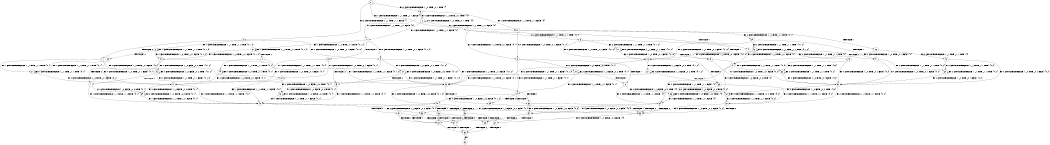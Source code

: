 digraph BCG {
size = "7, 10.5";
center = TRUE;
node [shape = circle];
0 [peripheries = 2];
0 -> 1 [label = "EX !1 !ATOMIC_EXCH_BRANCH (1, +1, TRUE, +1, 1, FALSE) !{}"];
0 -> 2 [label = "EX !2 !ATOMIC_EXCH_BRANCH (1, +1, TRUE, +1, 1, FALSE) !{}"];
0 -> 3 [label = "EX !0 !ATOMIC_EXCH_BRANCH (1, +0, TRUE, +0, 1, TRUE) !{}"];
1 -> 4 [label = "TERMINATE !1"];
1 -> 5 [label = "EX !2 !ATOMIC_EXCH_BRANCH (1, +1, TRUE, +1, 1, TRUE) !{0, 1}"];
1 -> 6 [label = "EX !0 !ATOMIC_EXCH_BRANCH (1, +0, TRUE, +0, 1, FALSE) !{0, 1}"];
2 -> 7 [label = "TERMINATE !2"];
2 -> 8 [label = "EX !1 !ATOMIC_EXCH_BRANCH (1, +1, TRUE, +1, 1, TRUE) !{0, 1, 2}"];
2 -> 9 [label = "EX !0 !ATOMIC_EXCH_BRANCH (1, +0, TRUE, +0, 1, FALSE) !{0, 1, 2}"];
3 -> 10 [label = "EX !1 !ATOMIC_EXCH_BRANCH (1, +1, TRUE, +1, 1, FALSE) !{0}"];
3 -> 11 [label = "EX !2 !ATOMIC_EXCH_BRANCH (1, +1, TRUE, +1, 1, FALSE) !{0}"];
3 -> 12 [label = "EX !0 !ATOMIC_EXCH_BRANCH (1, +0, TRUE, +0, 1, TRUE) !{0}"];
4 -> 13 [label = "EX !2 !ATOMIC_EXCH_BRANCH (1, +1, TRUE, +1, 1, TRUE) !{0}"];
4 -> 14 [label = "EX !0 !ATOMIC_EXCH_BRANCH (1, +0, TRUE, +0, 1, FALSE) !{0}"];
5 -> 15 [label = "TERMINATE !1"];
5 -> 16 [label = "EX !0 !ATOMIC_EXCH_BRANCH (1, +0, TRUE, +0, 1, FALSE) !{0, 1, 2}"];
5 -> 17 [label = "EX !2 !ATOMIC_EXCH_BRANCH (1, +1, TRUE, +1, 1, TRUE) !{0, 1, 2}"];
6 -> 18 [label = "TERMINATE !1"];
6 -> 19 [label = "EX !2 !ATOMIC_EXCH_BRANCH (1, +1, TRUE, +1, 1, FALSE) !{0, 1}"];
6 -> 20 [label = "EX !0 !ATOMIC_EXCH_BRANCH (1, +0, FALSE, +0, 2, TRUE) !{0, 1}"];
7 -> 21 [label = "EX !1 !ATOMIC_EXCH_BRANCH (1, +1, TRUE, +1, 1, TRUE) !{0, 1}"];
7 -> 22 [label = "EX !0 !ATOMIC_EXCH_BRANCH (1, +0, TRUE, +0, 1, FALSE) !{0, 1}"];
8 -> 23 [label = "TERMINATE !2"];
8 -> 24 [label = "EX !0 !ATOMIC_EXCH_BRANCH (1, +0, TRUE, +0, 1, FALSE) !{0, 1, 2}"];
8 -> 8 [label = "EX !1 !ATOMIC_EXCH_BRANCH (1, +1, TRUE, +1, 1, TRUE) !{0, 1, 2}"];
9 -> 25 [label = "TERMINATE !2"];
9 -> 26 [label = "EX !1 !ATOMIC_EXCH_BRANCH (1, +1, TRUE, +1, 1, FALSE) !{0, 1, 2}"];
9 -> 27 [label = "EX !0 !ATOMIC_EXCH_BRANCH (1, +0, FALSE, +0, 2, TRUE) !{0, 1, 2}"];
10 -> 28 [label = "TERMINATE !1"];
10 -> 29 [label = "EX !2 !ATOMIC_EXCH_BRANCH (1, +1, TRUE, +1, 1, TRUE) !{0, 1}"];
10 -> 6 [label = "EX !0 !ATOMIC_EXCH_BRANCH (1, +0, TRUE, +0, 1, FALSE) !{0, 1}"];
11 -> 30 [label = "TERMINATE !2"];
11 -> 31 [label = "EX !1 !ATOMIC_EXCH_BRANCH (1, +1, TRUE, +1, 1, TRUE) !{0, 1, 2}"];
11 -> 9 [label = "EX !0 !ATOMIC_EXCH_BRANCH (1, +0, TRUE, +0, 1, FALSE) !{0, 1, 2}"];
12 -> 10 [label = "EX !1 !ATOMIC_EXCH_BRANCH (1, +1, TRUE, +1, 1, FALSE) !{0}"];
12 -> 11 [label = "EX !2 !ATOMIC_EXCH_BRANCH (1, +1, TRUE, +1, 1, FALSE) !{0}"];
12 -> 12 [label = "EX !0 !ATOMIC_EXCH_BRANCH (1, +0, TRUE, +0, 1, TRUE) !{0}"];
13 -> 32 [label = "EX !0 !ATOMIC_EXCH_BRANCH (1, +0, TRUE, +0, 1, FALSE) !{0, 2}"];
13 -> 33 [label = "EX !2 !ATOMIC_EXCH_BRANCH (1, +1, TRUE, +1, 1, TRUE) !{0, 2}"];
14 -> 34 [label = "EX !2 !ATOMIC_EXCH_BRANCH (1, +1, TRUE, +1, 1, FALSE) !{0}"];
14 -> 35 [label = "EX !0 !ATOMIC_EXCH_BRANCH (1, +0, FALSE, +0, 2, TRUE) !{0}"];
15 -> 32 [label = "EX !0 !ATOMIC_EXCH_BRANCH (1, +0, TRUE, +0, 1, FALSE) !{0, 2}"];
15 -> 33 [label = "EX !2 !ATOMIC_EXCH_BRANCH (1, +1, TRUE, +1, 1, TRUE) !{0, 2}"];
16 -> 36 [label = "TERMINATE !1"];
16 -> 26 [label = "EX !2 !ATOMIC_EXCH_BRANCH (1, +1, TRUE, +1, 1, FALSE) !{0, 1, 2}"];
16 -> 37 [label = "EX !0 !ATOMIC_EXCH_BRANCH (1, +0, FALSE, +0, 2, TRUE) !{0, 1, 2}"];
17 -> 15 [label = "TERMINATE !1"];
17 -> 16 [label = "EX !0 !ATOMIC_EXCH_BRANCH (1, +0, TRUE, +0, 1, FALSE) !{0, 1, 2}"];
17 -> 17 [label = "EX !2 !ATOMIC_EXCH_BRANCH (1, +1, TRUE, +1, 1, TRUE) !{0, 1, 2}"];
18 -> 34 [label = "EX !2 !ATOMIC_EXCH_BRANCH (1, +1, TRUE, +1, 1, FALSE) !{0}"];
18 -> 35 [label = "EX !0 !ATOMIC_EXCH_BRANCH (1, +0, FALSE, +0, 2, TRUE) !{0}"];
19 -> 38 [label = "TERMINATE !1"];
19 -> 39 [label = "TERMINATE !2"];
19 -> 40 [label = "EX !0 !ATOMIC_EXCH_BRANCH (1, +0, FALSE, +0, 2, FALSE) !{0, 1, 2}"];
20 -> 18 [label = "TERMINATE !1"];
20 -> 19 [label = "EX !2 !ATOMIC_EXCH_BRANCH (1, +1, TRUE, +1, 1, FALSE) !{0, 1}"];
20 -> 20 [label = "EX !0 !ATOMIC_EXCH_BRANCH (1, +0, FALSE, +0, 2, TRUE) !{0, 1}"];
21 -> 41 [label = "EX !0 !ATOMIC_EXCH_BRANCH (1, +0, TRUE, +0, 1, FALSE) !{0, 1}"];
21 -> 21 [label = "EX !1 !ATOMIC_EXCH_BRANCH (1, +1, TRUE, +1, 1, TRUE) !{0, 1}"];
22 -> 42 [label = "EX !1 !ATOMIC_EXCH_BRANCH (1, +1, TRUE, +1, 1, FALSE) !{0, 1}"];
22 -> 43 [label = "EX !0 !ATOMIC_EXCH_BRANCH (1, +0, FALSE, +0, 2, TRUE) !{0, 1}"];
23 -> 41 [label = "EX !0 !ATOMIC_EXCH_BRANCH (1, +0, TRUE, +0, 1, FALSE) !{0, 1}"];
23 -> 21 [label = "EX !1 !ATOMIC_EXCH_BRANCH (1, +1, TRUE, +1, 1, TRUE) !{0, 1}"];
24 -> 44 [label = "TERMINATE !2"];
24 -> 26 [label = "EX !1 !ATOMIC_EXCH_BRANCH (1, +1, TRUE, +1, 1, FALSE) !{0, 1, 2}"];
24 -> 45 [label = "EX !0 !ATOMIC_EXCH_BRANCH (1, +0, FALSE, +0, 2, TRUE) !{0, 1, 2}"];
25 -> 42 [label = "EX !1 !ATOMIC_EXCH_BRANCH (1, +1, TRUE, +1, 1, FALSE) !{0, 1}"];
25 -> 43 [label = "EX !0 !ATOMIC_EXCH_BRANCH (1, +0, FALSE, +0, 2, TRUE) !{0, 1}"];
26 -> 38 [label = "TERMINATE !1"];
26 -> 39 [label = "TERMINATE !2"];
26 -> 40 [label = "EX !0 !ATOMIC_EXCH_BRANCH (1, +0, FALSE, +0, 2, FALSE) !{0, 1, 2}"];
27 -> 25 [label = "TERMINATE !2"];
27 -> 26 [label = "EX !1 !ATOMIC_EXCH_BRANCH (1, +1, TRUE, +1, 1, FALSE) !{0, 1, 2}"];
27 -> 27 [label = "EX !0 !ATOMIC_EXCH_BRANCH (1, +0, FALSE, +0, 2, TRUE) !{0, 1, 2}"];
28 -> 46 [label = "EX !2 !ATOMIC_EXCH_BRANCH (1, +1, TRUE, +1, 1, TRUE) !{0}"];
28 -> 14 [label = "EX !0 !ATOMIC_EXCH_BRANCH (1, +0, TRUE, +0, 1, FALSE) !{0}"];
29 -> 47 [label = "TERMINATE !1"];
29 -> 48 [label = "EX !2 !ATOMIC_EXCH_BRANCH (1, +1, TRUE, +1, 1, TRUE) !{0, 1, 2}"];
29 -> 16 [label = "EX !0 !ATOMIC_EXCH_BRANCH (1, +0, TRUE, +0, 1, FALSE) !{0, 1, 2}"];
30 -> 49 [label = "EX !1 !ATOMIC_EXCH_BRANCH (1, +1, TRUE, +1, 1, TRUE) !{0, 1}"];
30 -> 22 [label = "EX !0 !ATOMIC_EXCH_BRANCH (1, +0, TRUE, +0, 1, FALSE) !{0, 1}"];
31 -> 50 [label = "TERMINATE !2"];
31 -> 31 [label = "EX !1 !ATOMIC_EXCH_BRANCH (1, +1, TRUE, +1, 1, TRUE) !{0, 1, 2}"];
31 -> 24 [label = "EX !0 !ATOMIC_EXCH_BRANCH (1, +0, TRUE, +0, 1, FALSE) !{0, 1, 2}"];
32 -> 51 [label = "EX !2 !ATOMIC_EXCH_BRANCH (1, +1, TRUE, +1, 1, FALSE) !{0, 2}"];
32 -> 52 [label = "EX !0 !ATOMIC_EXCH_BRANCH (1, +0, FALSE, +0, 2, TRUE) !{0, 2}"];
33 -> 32 [label = "EX !0 !ATOMIC_EXCH_BRANCH (1, +0, TRUE, +0, 1, FALSE) !{0, 2}"];
33 -> 33 [label = "EX !2 !ATOMIC_EXCH_BRANCH (1, +1, TRUE, +1, 1, TRUE) !{0, 2}"];
34 -> 53 [label = "TERMINATE !2"];
34 -> 54 [label = "EX !0 !ATOMIC_EXCH_BRANCH (1, +0, FALSE, +0, 2, FALSE) !{0, 2}"];
35 -> 34 [label = "EX !2 !ATOMIC_EXCH_BRANCH (1, +1, TRUE, +1, 1, FALSE) !{0}"];
35 -> 35 [label = "EX !0 !ATOMIC_EXCH_BRANCH (1, +0, FALSE, +0, 2, TRUE) !{0}"];
36 -> 51 [label = "EX !2 !ATOMIC_EXCH_BRANCH (1, +1, TRUE, +1, 1, FALSE) !{0, 2}"];
36 -> 52 [label = "EX !0 !ATOMIC_EXCH_BRANCH (1, +0, FALSE, +0, 2, TRUE) !{0, 2}"];
37 -> 36 [label = "TERMINATE !1"];
37 -> 26 [label = "EX !2 !ATOMIC_EXCH_BRANCH (1, +1, TRUE, +1, 1, FALSE) !{0, 1, 2}"];
37 -> 37 [label = "EX !0 !ATOMIC_EXCH_BRANCH (1, +0, FALSE, +0, 2, TRUE) !{0, 1, 2}"];
38 -> 53 [label = "TERMINATE !2"];
38 -> 54 [label = "EX !0 !ATOMIC_EXCH_BRANCH (1, +0, FALSE, +0, 2, FALSE) !{0, 2}"];
39 -> 53 [label = "TERMINATE !1"];
39 -> 55 [label = "EX !0 !ATOMIC_EXCH_BRANCH (1, +0, FALSE, +0, 2, FALSE) !{0, 1}"];
40 -> 56 [label = "TERMINATE !1"];
40 -> 57 [label = "TERMINATE !2"];
40 -> 58 [label = "TERMINATE !0"];
41 -> 42 [label = "EX !1 !ATOMIC_EXCH_BRANCH (1, +1, TRUE, +1, 1, FALSE) !{0, 1}"];
41 -> 59 [label = "EX !0 !ATOMIC_EXCH_BRANCH (1, +0, FALSE, +0, 2, TRUE) !{0, 1}"];
42 -> 53 [label = "TERMINATE !1"];
42 -> 55 [label = "EX !0 !ATOMIC_EXCH_BRANCH (1, +0, FALSE, +0, 2, FALSE) !{0, 1}"];
43 -> 42 [label = "EX !1 !ATOMIC_EXCH_BRANCH (1, +1, TRUE, +1, 1, FALSE) !{0, 1}"];
43 -> 43 [label = "EX !0 !ATOMIC_EXCH_BRANCH (1, +0, FALSE, +0, 2, TRUE) !{0, 1}"];
44 -> 42 [label = "EX !1 !ATOMIC_EXCH_BRANCH (1, +1, TRUE, +1, 1, FALSE) !{0, 1}"];
44 -> 59 [label = "EX !0 !ATOMIC_EXCH_BRANCH (1, +0, FALSE, +0, 2, TRUE) !{0, 1}"];
45 -> 44 [label = "TERMINATE !2"];
45 -> 26 [label = "EX !1 !ATOMIC_EXCH_BRANCH (1, +1, TRUE, +1, 1, FALSE) !{0, 1, 2}"];
45 -> 45 [label = "EX !0 !ATOMIC_EXCH_BRANCH (1, +0, FALSE, +0, 2, TRUE) !{0, 1, 2}"];
46 -> 60 [label = "EX !2 !ATOMIC_EXCH_BRANCH (1, +1, TRUE, +1, 1, TRUE) !{0, 2}"];
46 -> 32 [label = "EX !0 !ATOMIC_EXCH_BRANCH (1, +0, TRUE, +0, 1, FALSE) !{0, 2}"];
47 -> 60 [label = "EX !2 !ATOMIC_EXCH_BRANCH (1, +1, TRUE, +1, 1, TRUE) !{0, 2}"];
47 -> 32 [label = "EX !0 !ATOMIC_EXCH_BRANCH (1, +0, TRUE, +0, 1, FALSE) !{0, 2}"];
48 -> 47 [label = "TERMINATE !1"];
48 -> 48 [label = "EX !2 !ATOMIC_EXCH_BRANCH (1, +1, TRUE, +1, 1, TRUE) !{0, 1, 2}"];
48 -> 16 [label = "EX !0 !ATOMIC_EXCH_BRANCH (1, +0, TRUE, +0, 1, FALSE) !{0, 1, 2}"];
49 -> 49 [label = "EX !1 !ATOMIC_EXCH_BRANCH (1, +1, TRUE, +1, 1, TRUE) !{0, 1}"];
49 -> 41 [label = "EX !0 !ATOMIC_EXCH_BRANCH (1, +0, TRUE, +0, 1, FALSE) !{0, 1}"];
50 -> 49 [label = "EX !1 !ATOMIC_EXCH_BRANCH (1, +1, TRUE, +1, 1, TRUE) !{0, 1}"];
50 -> 41 [label = "EX !0 !ATOMIC_EXCH_BRANCH (1, +0, TRUE, +0, 1, FALSE) !{0, 1}"];
51 -> 53 [label = "TERMINATE !2"];
51 -> 54 [label = "EX !0 !ATOMIC_EXCH_BRANCH (1, +0, FALSE, +0, 2, FALSE) !{0, 2}"];
52 -> 51 [label = "EX !2 !ATOMIC_EXCH_BRANCH (1, +1, TRUE, +1, 1, FALSE) !{0, 2}"];
52 -> 52 [label = "EX !0 !ATOMIC_EXCH_BRANCH (1, +0, FALSE, +0, 2, TRUE) !{0, 2}"];
53 -> 61 [label = "EX !0 !ATOMIC_EXCH_BRANCH (1, +0, FALSE, +0, 2, FALSE) !{0}"];
54 -> 62 [label = "TERMINATE !2"];
54 -> 63 [label = "TERMINATE !0"];
55 -> 62 [label = "TERMINATE !1"];
55 -> 64 [label = "TERMINATE !0"];
56 -> 62 [label = "TERMINATE !2"];
56 -> 63 [label = "TERMINATE !0"];
57 -> 62 [label = "TERMINATE !1"];
57 -> 64 [label = "TERMINATE !0"];
58 -> 63 [label = "TERMINATE !1"];
58 -> 64 [label = "TERMINATE !2"];
59 -> 42 [label = "EX !1 !ATOMIC_EXCH_BRANCH (1, +1, TRUE, +1, 1, FALSE) !{0, 1}"];
59 -> 59 [label = "EX !0 !ATOMIC_EXCH_BRANCH (1, +0, FALSE, +0, 2, TRUE) !{0, 1}"];
60 -> 60 [label = "EX !2 !ATOMIC_EXCH_BRANCH (1, +1, TRUE, +1, 1, TRUE) !{0, 2}"];
60 -> 32 [label = "EX !0 !ATOMIC_EXCH_BRANCH (1, +0, TRUE, +0, 1, FALSE) !{0, 2}"];
61 -> 65 [label = "TERMINATE !0"];
62 -> 65 [label = "TERMINATE !0"];
63 -> 65 [label = "TERMINATE !2"];
64 -> 65 [label = "TERMINATE !1"];
65 -> 66 [label = "exit"];
}
